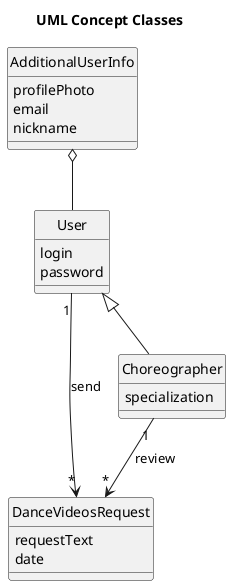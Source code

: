@startuml

hide circle
title UML Concept Classes

Class User {
    login
    password
}

CLass AdditionalUserInfo {
    profilePhoto
    email
    nickname
}

Class DanceVideosRequest {
    requestText
    date
}

Class Choreographer {
    specialization
}

User <|-- Choreographer

AdditionalUserInfo o-- User

User"1" --> "*"DanceVideosRequest : send

Choreographer"1" --> "*"DanceVideosRequest : review

@enduml
